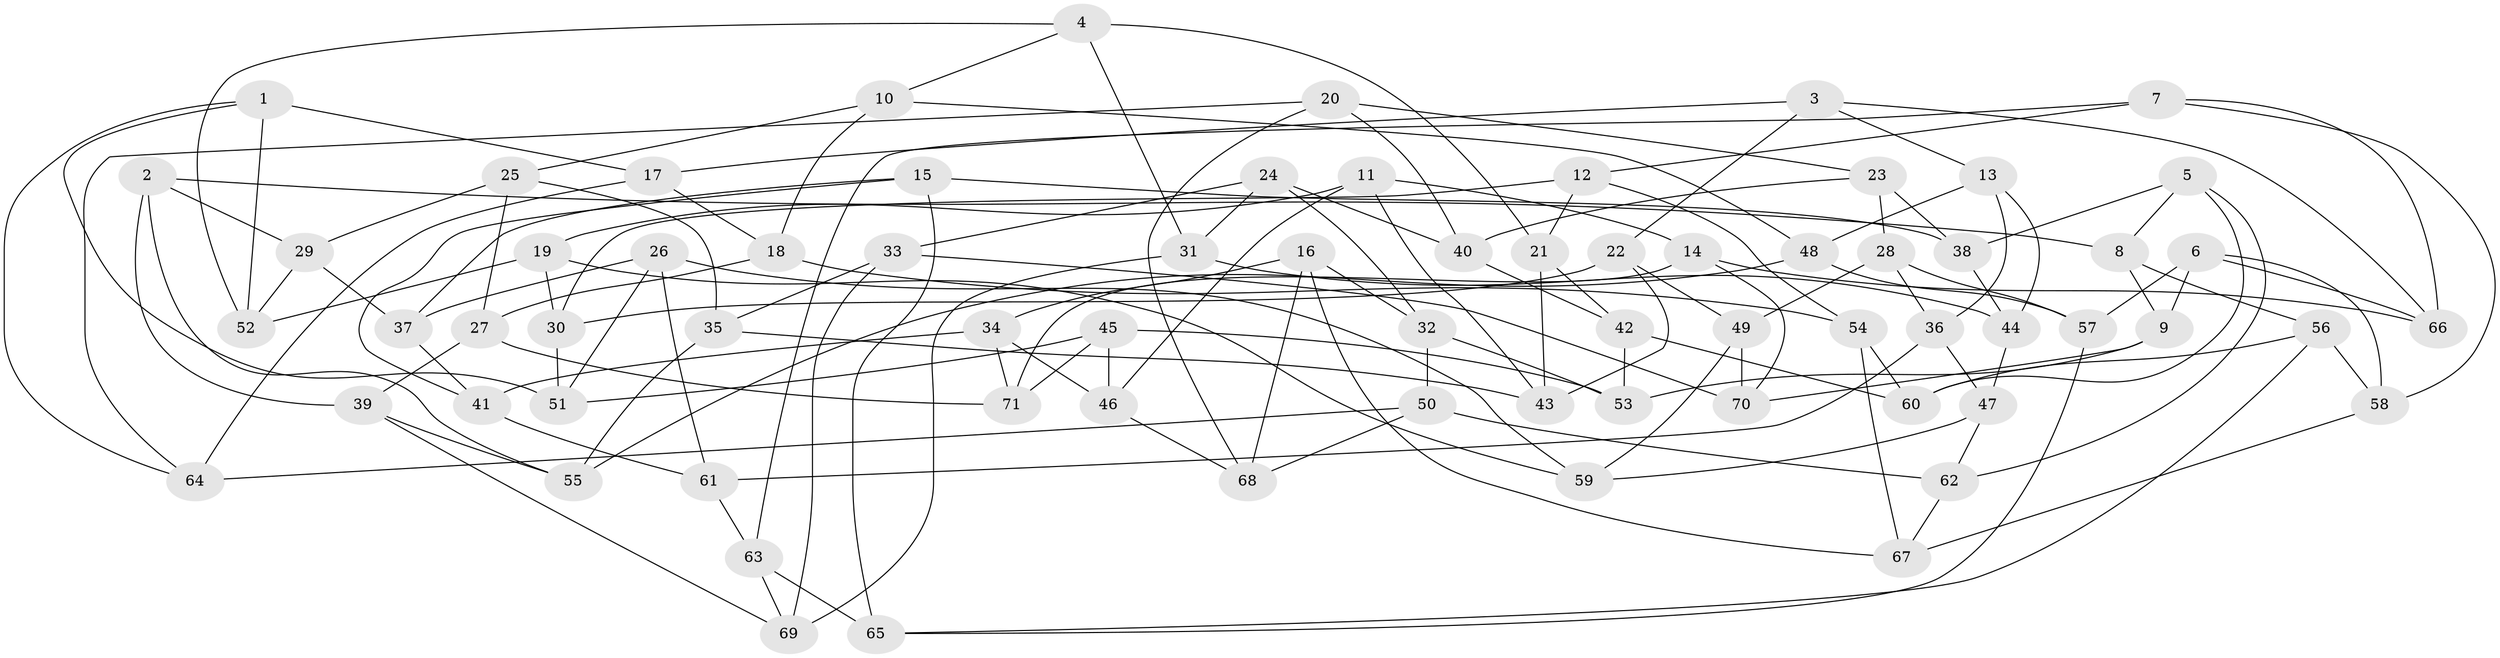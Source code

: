 // Generated by graph-tools (version 1.1) at 2025/26/03/09/25 03:26:50]
// undirected, 71 vertices, 142 edges
graph export_dot {
graph [start="1"]
  node [color=gray90,style=filled];
  1;
  2;
  3;
  4;
  5;
  6;
  7;
  8;
  9;
  10;
  11;
  12;
  13;
  14;
  15;
  16;
  17;
  18;
  19;
  20;
  21;
  22;
  23;
  24;
  25;
  26;
  27;
  28;
  29;
  30;
  31;
  32;
  33;
  34;
  35;
  36;
  37;
  38;
  39;
  40;
  41;
  42;
  43;
  44;
  45;
  46;
  47;
  48;
  49;
  50;
  51;
  52;
  53;
  54;
  55;
  56;
  57;
  58;
  59;
  60;
  61;
  62;
  63;
  64;
  65;
  66;
  67;
  68;
  69;
  70;
  71;
  1 -- 17;
  1 -- 51;
  1 -- 64;
  1 -- 52;
  2 -- 39;
  2 -- 29;
  2 -- 8;
  2 -- 55;
  3 -- 66;
  3 -- 17;
  3 -- 22;
  3 -- 13;
  4 -- 21;
  4 -- 31;
  4 -- 52;
  4 -- 10;
  5 -- 8;
  5 -- 38;
  5 -- 62;
  5 -- 60;
  6 -- 66;
  6 -- 9;
  6 -- 58;
  6 -- 57;
  7 -- 12;
  7 -- 66;
  7 -- 63;
  7 -- 58;
  8 -- 9;
  8 -- 56;
  9 -- 70;
  9 -- 53;
  10 -- 18;
  10 -- 48;
  10 -- 25;
  11 -- 46;
  11 -- 43;
  11 -- 19;
  11 -- 14;
  12 -- 21;
  12 -- 54;
  12 -- 30;
  13 -- 48;
  13 -- 36;
  13 -- 44;
  14 -- 66;
  14 -- 71;
  14 -- 70;
  15 -- 37;
  15 -- 41;
  15 -- 65;
  15 -- 38;
  16 -- 32;
  16 -- 67;
  16 -- 34;
  16 -- 68;
  17 -- 18;
  17 -- 64;
  18 -- 27;
  18 -- 54;
  19 -- 30;
  19 -- 52;
  19 -- 59;
  20 -- 23;
  20 -- 68;
  20 -- 64;
  20 -- 40;
  21 -- 43;
  21 -- 42;
  22 -- 49;
  22 -- 30;
  22 -- 43;
  23 -- 38;
  23 -- 40;
  23 -- 28;
  24 -- 40;
  24 -- 31;
  24 -- 33;
  24 -- 32;
  25 -- 35;
  25 -- 27;
  25 -- 29;
  26 -- 51;
  26 -- 59;
  26 -- 37;
  26 -- 61;
  27 -- 71;
  27 -- 39;
  28 -- 49;
  28 -- 36;
  28 -- 57;
  29 -- 37;
  29 -- 52;
  30 -- 51;
  31 -- 69;
  31 -- 44;
  32 -- 50;
  32 -- 53;
  33 -- 35;
  33 -- 69;
  33 -- 70;
  34 -- 71;
  34 -- 41;
  34 -- 46;
  35 -- 55;
  35 -- 43;
  36 -- 61;
  36 -- 47;
  37 -- 41;
  38 -- 44;
  39 -- 55;
  39 -- 69;
  40 -- 42;
  41 -- 61;
  42 -- 60;
  42 -- 53;
  44 -- 47;
  45 -- 53;
  45 -- 71;
  45 -- 46;
  45 -- 51;
  46 -- 68;
  47 -- 62;
  47 -- 59;
  48 -- 55;
  48 -- 57;
  49 -- 59;
  49 -- 70;
  50 -- 68;
  50 -- 62;
  50 -- 64;
  54 -- 60;
  54 -- 67;
  56 -- 65;
  56 -- 60;
  56 -- 58;
  57 -- 65;
  58 -- 67;
  61 -- 63;
  62 -- 67;
  63 -- 65;
  63 -- 69;
}
